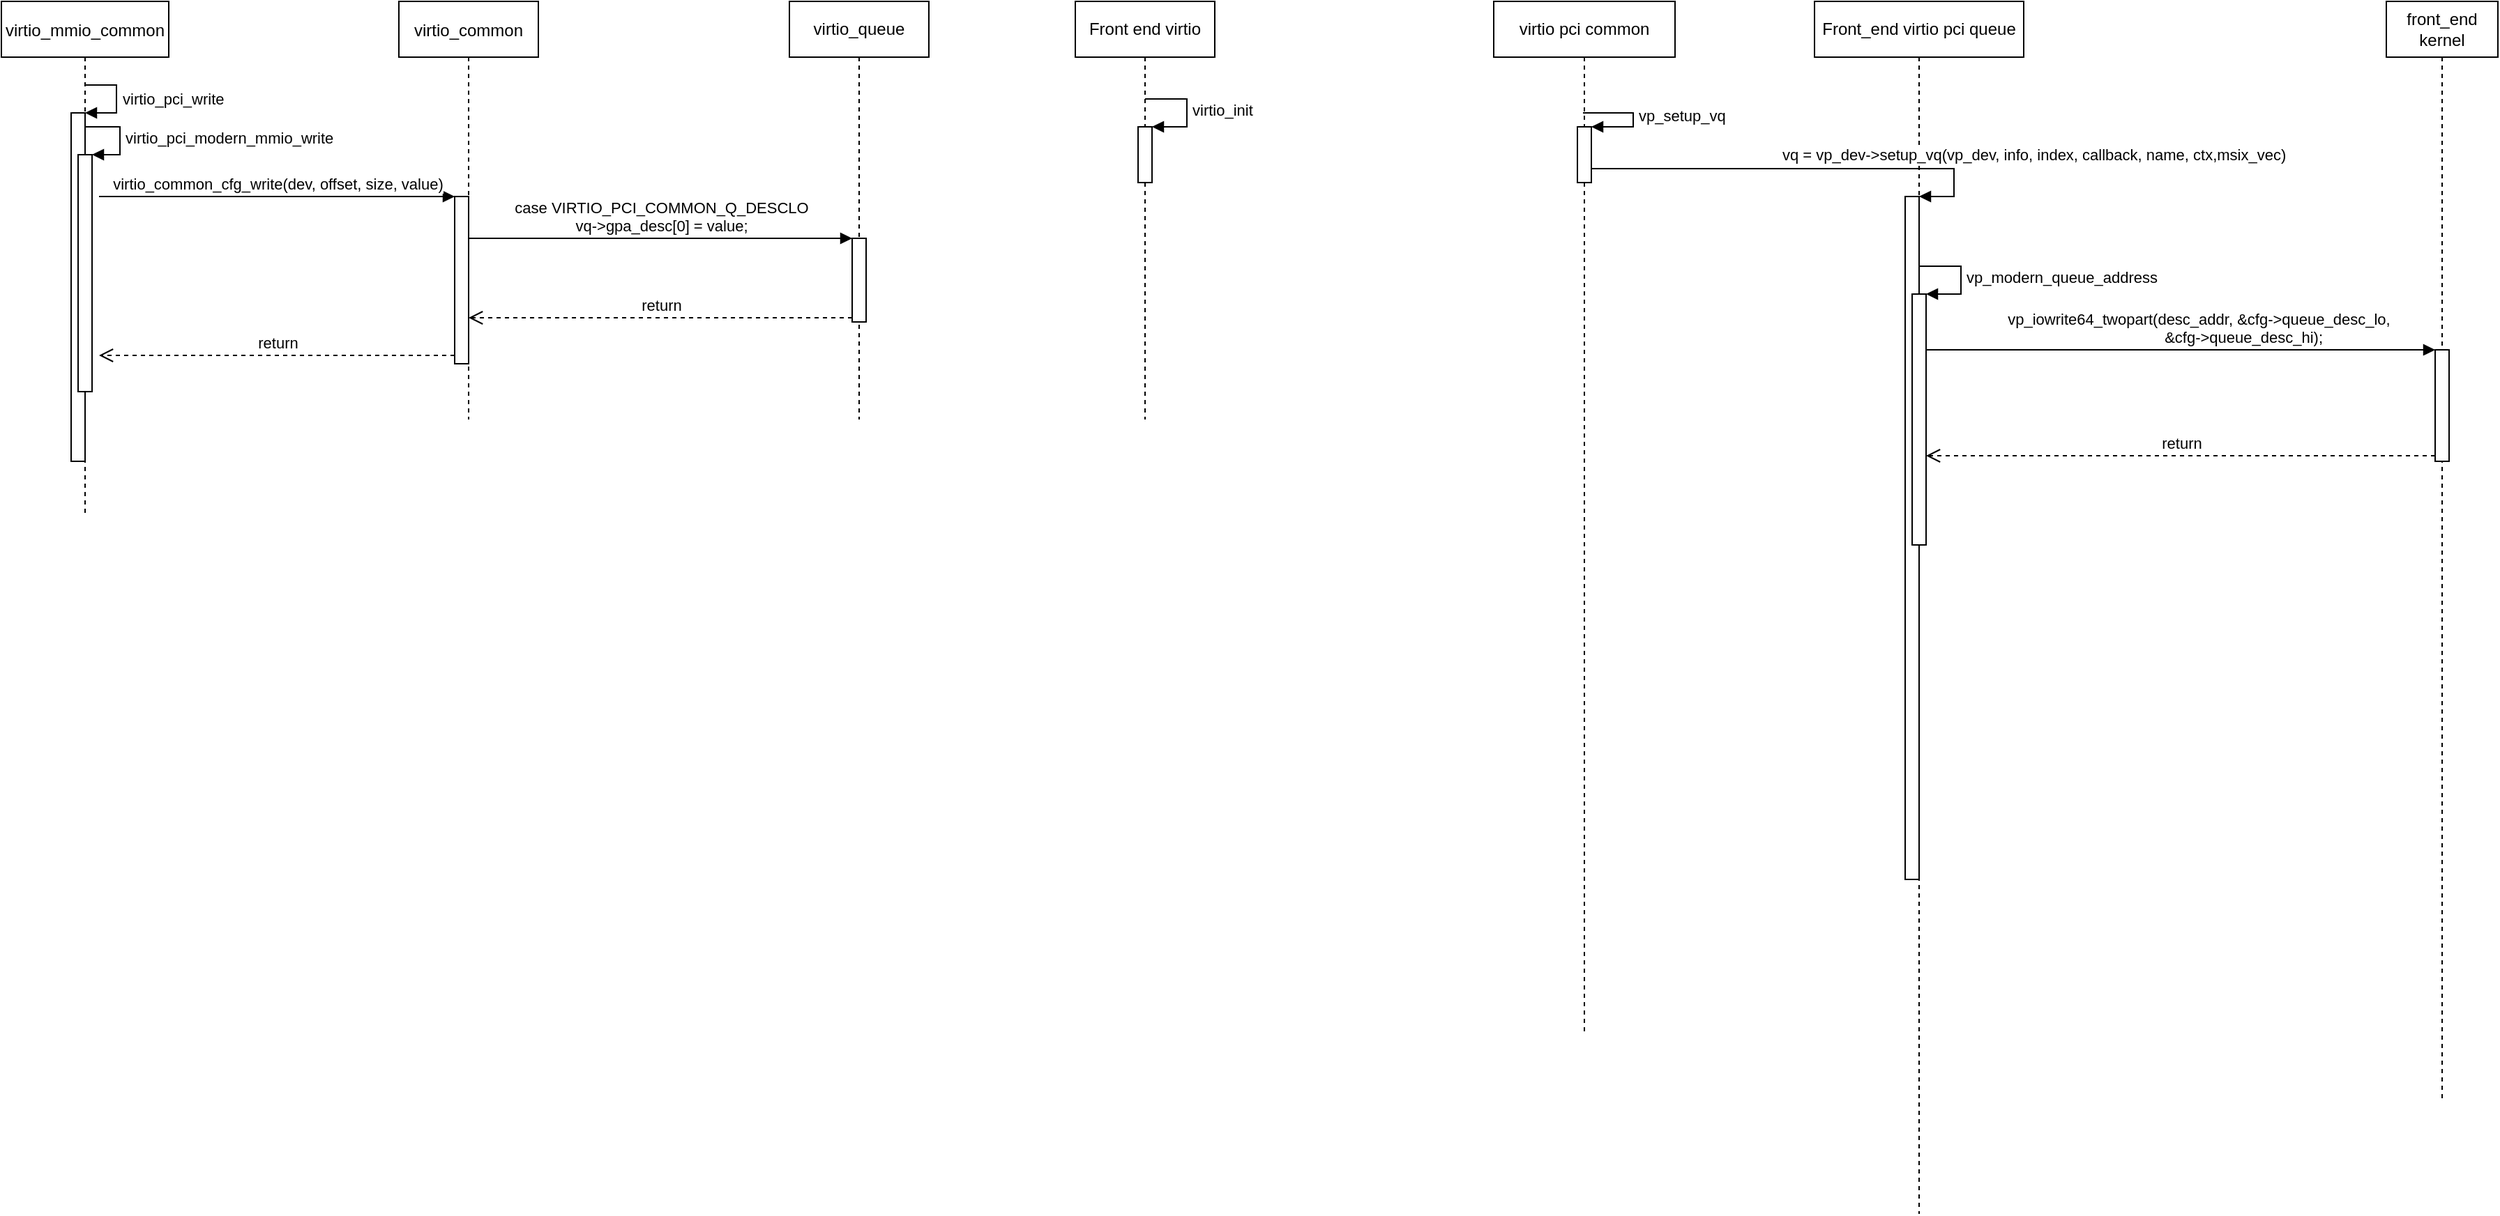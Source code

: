 <mxfile version="16.2.1" type="github">
  <diagram id="kgpKYQtTHZ0yAKxKKP6v" name="Page-1">
    <mxGraphModel dx="716" dy="430" grid="1" gridSize="10" guides="1" tooltips="1" connect="1" arrows="1" fold="1" page="1" pageScale="1" pageWidth="850" pageHeight="1100" math="0" shadow="0">
      <root>
        <mxCell id="0" />
        <mxCell id="1" parent="0" />
        <mxCell id="3nuBFxr9cyL0pnOWT2aG-1" value="virtio_mmio_common" style="shape=umlLifeline;perimeter=lifelinePerimeter;container=1;collapsible=0;recursiveResize=0;rounded=0;shadow=0;strokeWidth=1;" parent="1" vertex="1">
          <mxGeometry x="450" y="60" width="120" height="370" as="geometry" />
        </mxCell>
        <mxCell id="LLcaO39JCTmdAwM17012-8" value="virtio_pci_modern_mmio_write" style="edgeStyle=orthogonalEdgeStyle;html=1;align=left;spacingLeft=2;endArrow=block;rounded=0;entryX=1;entryY=0;" parent="3nuBFxr9cyL0pnOWT2aG-1" target="LLcaO39JCTmdAwM17012-7" edge="1">
          <mxGeometry relative="1" as="geometry">
            <mxPoint x="60" y="90" as="sourcePoint" />
            <Array as="points">
              <mxPoint x="85" y="90" />
            </Array>
          </mxGeometry>
        </mxCell>
        <mxCell id="LLcaO39JCTmdAwM17012-35" value="" style="html=1;points=[];perimeter=orthogonalPerimeter;" parent="3nuBFxr9cyL0pnOWT2aG-1" vertex="1">
          <mxGeometry x="50" y="80" width="10" height="250" as="geometry" />
        </mxCell>
        <mxCell id="LLcaO39JCTmdAwM17012-36" value="virtio_pci_write" style="edgeStyle=orthogonalEdgeStyle;html=1;align=left;spacingLeft=2;endArrow=block;rounded=0;entryX=1;entryY=0;" parent="3nuBFxr9cyL0pnOWT2aG-1" target="LLcaO39JCTmdAwM17012-35" edge="1">
          <mxGeometry relative="1" as="geometry">
            <mxPoint x="60" y="60" as="sourcePoint" />
            <Array as="points">
              <mxPoint x="82.5" y="60" />
            </Array>
          </mxGeometry>
        </mxCell>
        <mxCell id="LLcaO39JCTmdAwM17012-7" value="" style="html=1;points=[];perimeter=orthogonalPerimeter;" parent="3nuBFxr9cyL0pnOWT2aG-1" vertex="1">
          <mxGeometry x="55" y="110" width="10" height="170" as="geometry" />
        </mxCell>
        <mxCell id="3nuBFxr9cyL0pnOWT2aG-5" value="virtio_common" style="shape=umlLifeline;perimeter=lifelinePerimeter;container=1;collapsible=0;recursiveResize=0;rounded=0;shadow=0;strokeWidth=1;" parent="1" vertex="1">
          <mxGeometry x="735" y="60" width="100" height="300" as="geometry" />
        </mxCell>
        <mxCell id="LLcaO39JCTmdAwM17012-9" value="" style="html=1;points=[];perimeter=orthogonalPerimeter;" parent="3nuBFxr9cyL0pnOWT2aG-5" vertex="1">
          <mxGeometry x="40" y="140" width="10" height="120" as="geometry" />
        </mxCell>
        <mxCell id="LLcaO39JCTmdAwM17012-10" value="virtio_common_cfg_write(dev, offset, size, value)" style="html=1;verticalAlign=bottom;endArrow=block;entryX=0;entryY=0;rounded=0;" parent="1" target="LLcaO39JCTmdAwM17012-9" edge="1">
          <mxGeometry relative="1" as="geometry">
            <mxPoint x="520" y="200" as="sourcePoint" />
          </mxGeometry>
        </mxCell>
        <mxCell id="LLcaO39JCTmdAwM17012-11" value="return" style="html=1;verticalAlign=bottom;endArrow=open;dashed=1;endSize=8;exitX=0;exitY=0.95;rounded=0;" parent="1" source="LLcaO39JCTmdAwM17012-9" edge="1">
          <mxGeometry relative="1" as="geometry">
            <mxPoint x="520" y="314" as="targetPoint" />
          </mxGeometry>
        </mxCell>
        <mxCell id="LLcaO39JCTmdAwM17012-13" value="virtio_queue" style="shape=umlLifeline;perimeter=lifelinePerimeter;whiteSpace=wrap;html=1;container=1;collapsible=0;recursiveResize=0;outlineConnect=0;" parent="1" vertex="1">
          <mxGeometry x="1015" y="60" width="100" height="300" as="geometry" />
        </mxCell>
        <mxCell id="LLcaO39JCTmdAwM17012-14" value="" style="html=1;points=[];perimeter=orthogonalPerimeter;" parent="LLcaO39JCTmdAwM17012-13" vertex="1">
          <mxGeometry x="45" y="170" width="10" height="60" as="geometry" />
        </mxCell>
        <mxCell id="LLcaO39JCTmdAwM17012-15" value="case VIRTIO_PCI_COMMON_Q_DESCLO&lt;br&gt;&lt;span style=&quot;font-size: 11px&quot;&gt;vq-&amp;gt;gpa_desc[0] = value;&lt;/span&gt;" style="html=1;verticalAlign=bottom;endArrow=block;entryX=0;entryY=0;rounded=0;" parent="1" source="3nuBFxr9cyL0pnOWT2aG-5" target="LLcaO39JCTmdAwM17012-14" edge="1">
          <mxGeometry relative="1" as="geometry">
            <mxPoint x="930" y="210" as="sourcePoint" />
          </mxGeometry>
        </mxCell>
        <mxCell id="LLcaO39JCTmdAwM17012-16" value="return" style="html=1;verticalAlign=bottom;endArrow=open;dashed=1;endSize=8;exitX=0;exitY=0.95;rounded=0;" parent="1" source="LLcaO39JCTmdAwM17012-14" target="3nuBFxr9cyL0pnOWT2aG-5" edge="1">
          <mxGeometry relative="1" as="geometry">
            <mxPoint x="930" y="286" as="targetPoint" />
          </mxGeometry>
        </mxCell>
        <mxCell id="LLcaO39JCTmdAwM17012-17" value="Front_end virtio pci queue" style="shape=umlLifeline;perimeter=lifelinePerimeter;whiteSpace=wrap;html=1;container=1;collapsible=0;recursiveResize=0;outlineConnect=0;" parent="1" vertex="1">
          <mxGeometry x="1750" y="60" width="150" height="870" as="geometry" />
        </mxCell>
        <mxCell id="LLcaO39JCTmdAwM17012-20" value="" style="html=1;points=[];perimeter=orthogonalPerimeter;" parent="LLcaO39JCTmdAwM17012-17" vertex="1">
          <mxGeometry x="65" y="140" width="10" height="490" as="geometry" />
        </mxCell>
        <mxCell id="LLcaO39JCTmdAwM17012-22" value="" style="html=1;points=[];perimeter=orthogonalPerimeter;" parent="LLcaO39JCTmdAwM17012-17" vertex="1">
          <mxGeometry x="70" y="210" width="10" height="180" as="geometry" />
        </mxCell>
        <mxCell id="LLcaO39JCTmdAwM17012-23" value="vp_modern_queue_address" style="edgeStyle=orthogonalEdgeStyle;html=1;align=left;spacingLeft=2;endArrow=block;rounded=0;entryX=1;entryY=0;" parent="LLcaO39JCTmdAwM17012-17" target="LLcaO39JCTmdAwM17012-22" edge="1">
          <mxGeometry relative="1" as="geometry">
            <mxPoint x="75" y="190" as="sourcePoint" />
            <Array as="points">
              <mxPoint x="105" y="190" />
            </Array>
          </mxGeometry>
        </mxCell>
        <mxCell id="LLcaO39JCTmdAwM17012-24" value="front_end kernel" style="shape=umlLifeline;perimeter=lifelinePerimeter;whiteSpace=wrap;html=1;container=1;collapsible=0;recursiveResize=0;outlineConnect=0;" parent="1" vertex="1">
          <mxGeometry x="2160" y="60" width="80" height="790" as="geometry" />
        </mxCell>
        <mxCell id="LLcaO39JCTmdAwM17012-25" value="" style="html=1;points=[];perimeter=orthogonalPerimeter;" parent="LLcaO39JCTmdAwM17012-24" vertex="1">
          <mxGeometry x="35" y="250" width="10" height="80" as="geometry" />
        </mxCell>
        <mxCell id="LLcaO39JCTmdAwM17012-26" value="&lt;div&gt;&lt;span style=&quot;font-size: 11px&quot;&gt;&amp;nbsp; &amp;nbsp; &amp;nbsp; &amp;nbsp; vp_iowrite64_twopart(desc_addr, &amp;amp;cfg-&amp;gt;queue_desc_lo,&lt;/span&gt;&lt;/div&gt;&lt;div&gt;&lt;span style=&quot;font-size: 11px&quot;&gt;&amp;nbsp; &amp;nbsp; &amp;nbsp; &amp;nbsp; &amp;nbsp; &amp;nbsp; &amp;nbsp; &amp;nbsp; &amp;nbsp; &amp;nbsp; &amp;nbsp; &amp;nbsp; &amp;nbsp; &amp;nbsp; &amp;nbsp;&amp;amp;cfg-&amp;gt;queue_desc_hi);&lt;/span&gt;&lt;/div&gt;" style="html=1;verticalAlign=bottom;endArrow=block;entryX=0;entryY=0;rounded=0;" parent="1" target="LLcaO39JCTmdAwM17012-25" edge="1">
          <mxGeometry relative="1" as="geometry">
            <mxPoint x="1830" y="310" as="sourcePoint" />
          </mxGeometry>
        </mxCell>
        <mxCell id="LLcaO39JCTmdAwM17012-27" value="return" style="html=1;verticalAlign=bottom;endArrow=open;dashed=1;endSize=8;exitX=0;exitY=0.95;rounded=0;" parent="1" source="LLcaO39JCTmdAwM17012-25" edge="1">
          <mxGeometry relative="1" as="geometry">
            <mxPoint x="1830" y="386" as="targetPoint" />
          </mxGeometry>
        </mxCell>
        <mxCell id="LLcaO39JCTmdAwM17012-28" value="virtio pci common" style="shape=umlLifeline;perimeter=lifelinePerimeter;whiteSpace=wrap;html=1;container=1;collapsible=0;recursiveResize=0;outlineConnect=0;" parent="1" vertex="1">
          <mxGeometry x="1520" y="60" width="130" height="740" as="geometry" />
        </mxCell>
        <mxCell id="LLcaO39JCTmdAwM17012-31" value="" style="html=1;points=[];perimeter=orthogonalPerimeter;" parent="LLcaO39JCTmdAwM17012-28" vertex="1">
          <mxGeometry x="60" y="90" width="10" height="40" as="geometry" />
        </mxCell>
        <mxCell id="LLcaO39JCTmdAwM17012-32" value="vp_setup_vq" style="edgeStyle=orthogonalEdgeStyle;html=1;align=left;spacingLeft=2;endArrow=block;rounded=0;entryX=1;entryY=0;" parent="LLcaO39JCTmdAwM17012-28" target="LLcaO39JCTmdAwM17012-31" edge="1">
          <mxGeometry relative="1" as="geometry">
            <mxPoint x="64" y="80" as="sourcePoint" />
            <Array as="points">
              <mxPoint x="100" y="80" />
              <mxPoint x="100" y="90" />
            </Array>
          </mxGeometry>
        </mxCell>
        <mxCell id="LLcaO39JCTmdAwM17012-21" value="vq = vp_dev-&amp;gt;setup_vq(vp_dev, info, index, callback, name, ctx,msix_vec)" style="edgeStyle=orthogonalEdgeStyle;html=1;align=left;spacingLeft=2;endArrow=block;rounded=0;entryX=1;entryY=0;" parent="1" target="LLcaO39JCTmdAwM17012-20" edge="1">
          <mxGeometry x="-0.129" y="10" relative="1" as="geometry">
            <mxPoint x="1590" y="180" as="sourcePoint" />
            <Array as="points">
              <mxPoint x="1850" y="180" />
              <mxPoint x="1850" y="200" />
            </Array>
            <mxPoint as="offset" />
          </mxGeometry>
        </mxCell>
        <mxCell id="GezX8psB5r_y5osiOAQs-1" value="Front end virtio" style="shape=umlLifeline;perimeter=lifelinePerimeter;whiteSpace=wrap;html=1;container=1;collapsible=0;recursiveResize=0;outlineConnect=0;" vertex="1" parent="1">
          <mxGeometry x="1220" y="60" width="100" height="300" as="geometry" />
        </mxCell>
        <mxCell id="GezX8psB5r_y5osiOAQs-2" value="" style="html=1;points=[];perimeter=orthogonalPerimeter;" vertex="1" parent="GezX8psB5r_y5osiOAQs-1">
          <mxGeometry x="45" y="90" width="10" height="40" as="geometry" />
        </mxCell>
        <mxCell id="GezX8psB5r_y5osiOAQs-3" value="virtio_init" style="edgeStyle=orthogonalEdgeStyle;html=1;align=left;spacingLeft=2;endArrow=block;rounded=0;entryX=1;entryY=0;" edge="1" target="GezX8psB5r_y5osiOAQs-2" parent="GezX8psB5r_y5osiOAQs-1">
          <mxGeometry relative="1" as="geometry">
            <mxPoint x="50" y="70" as="sourcePoint" />
            <Array as="points">
              <mxPoint x="80" y="70" />
            </Array>
          </mxGeometry>
        </mxCell>
      </root>
    </mxGraphModel>
  </diagram>
</mxfile>
